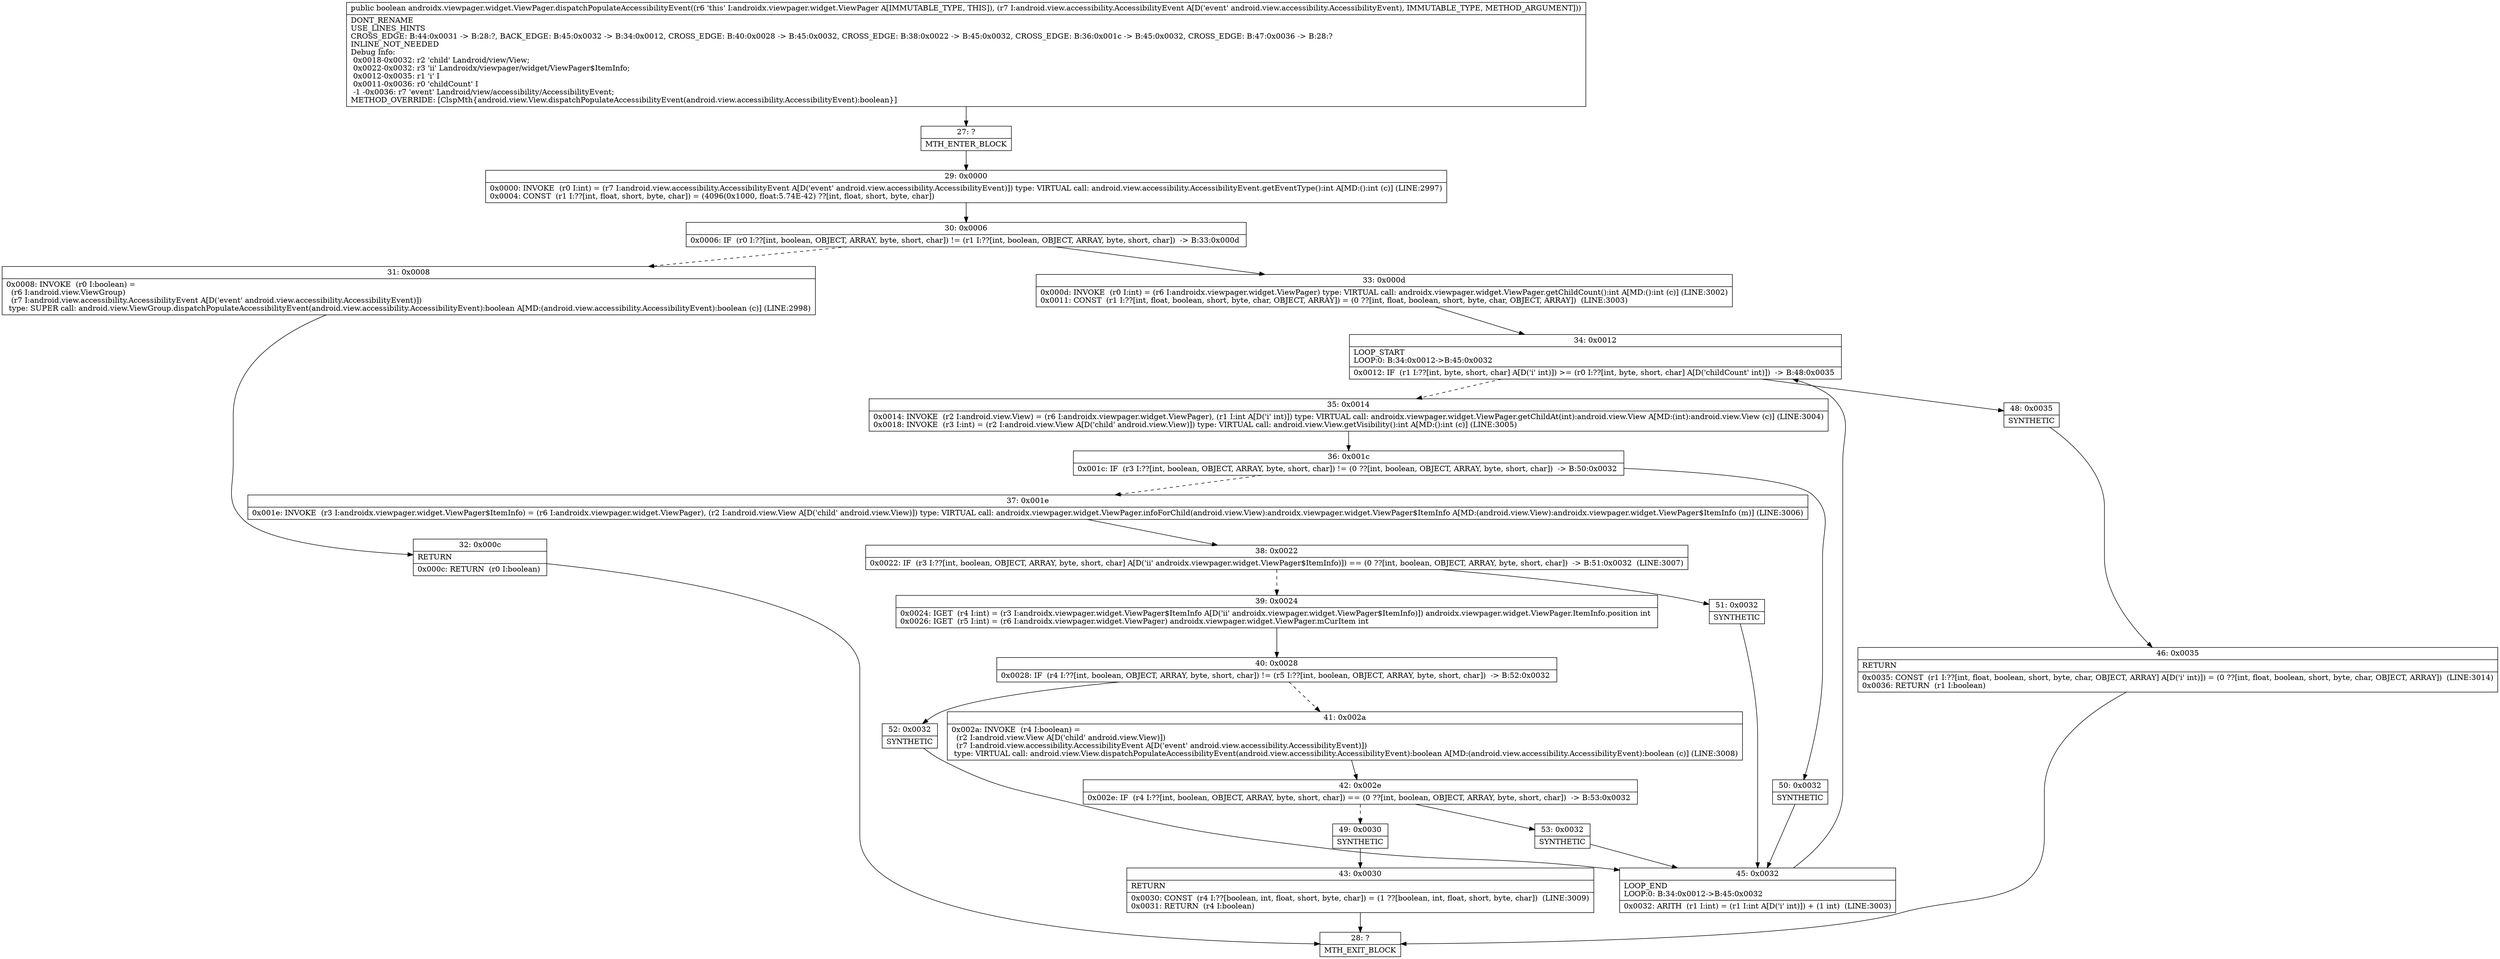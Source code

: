 digraph "CFG forandroidx.viewpager.widget.ViewPager.dispatchPopulateAccessibilityEvent(Landroid\/view\/accessibility\/AccessibilityEvent;)Z" {
Node_27 [shape=record,label="{27\:\ ?|MTH_ENTER_BLOCK\l}"];
Node_29 [shape=record,label="{29\:\ 0x0000|0x0000: INVOKE  (r0 I:int) = (r7 I:android.view.accessibility.AccessibilityEvent A[D('event' android.view.accessibility.AccessibilityEvent)]) type: VIRTUAL call: android.view.accessibility.AccessibilityEvent.getEventType():int A[MD:():int (c)] (LINE:2997)\l0x0004: CONST  (r1 I:??[int, float, short, byte, char]) = (4096(0x1000, float:5.74E\-42) ??[int, float, short, byte, char]) \l}"];
Node_30 [shape=record,label="{30\:\ 0x0006|0x0006: IF  (r0 I:??[int, boolean, OBJECT, ARRAY, byte, short, char]) != (r1 I:??[int, boolean, OBJECT, ARRAY, byte, short, char])  \-\> B:33:0x000d \l}"];
Node_31 [shape=record,label="{31\:\ 0x0008|0x0008: INVOKE  (r0 I:boolean) = \l  (r6 I:android.view.ViewGroup)\l  (r7 I:android.view.accessibility.AccessibilityEvent A[D('event' android.view.accessibility.AccessibilityEvent)])\l type: SUPER call: android.view.ViewGroup.dispatchPopulateAccessibilityEvent(android.view.accessibility.AccessibilityEvent):boolean A[MD:(android.view.accessibility.AccessibilityEvent):boolean (c)] (LINE:2998)\l}"];
Node_32 [shape=record,label="{32\:\ 0x000c|RETURN\l|0x000c: RETURN  (r0 I:boolean) \l}"];
Node_28 [shape=record,label="{28\:\ ?|MTH_EXIT_BLOCK\l}"];
Node_33 [shape=record,label="{33\:\ 0x000d|0x000d: INVOKE  (r0 I:int) = (r6 I:androidx.viewpager.widget.ViewPager) type: VIRTUAL call: androidx.viewpager.widget.ViewPager.getChildCount():int A[MD:():int (c)] (LINE:3002)\l0x0011: CONST  (r1 I:??[int, float, boolean, short, byte, char, OBJECT, ARRAY]) = (0 ??[int, float, boolean, short, byte, char, OBJECT, ARRAY])  (LINE:3003)\l}"];
Node_34 [shape=record,label="{34\:\ 0x0012|LOOP_START\lLOOP:0: B:34:0x0012\-\>B:45:0x0032\l|0x0012: IF  (r1 I:??[int, byte, short, char] A[D('i' int)]) \>= (r0 I:??[int, byte, short, char] A[D('childCount' int)])  \-\> B:48:0x0035 \l}"];
Node_35 [shape=record,label="{35\:\ 0x0014|0x0014: INVOKE  (r2 I:android.view.View) = (r6 I:androidx.viewpager.widget.ViewPager), (r1 I:int A[D('i' int)]) type: VIRTUAL call: androidx.viewpager.widget.ViewPager.getChildAt(int):android.view.View A[MD:(int):android.view.View (c)] (LINE:3004)\l0x0018: INVOKE  (r3 I:int) = (r2 I:android.view.View A[D('child' android.view.View)]) type: VIRTUAL call: android.view.View.getVisibility():int A[MD:():int (c)] (LINE:3005)\l}"];
Node_36 [shape=record,label="{36\:\ 0x001c|0x001c: IF  (r3 I:??[int, boolean, OBJECT, ARRAY, byte, short, char]) != (0 ??[int, boolean, OBJECT, ARRAY, byte, short, char])  \-\> B:50:0x0032 \l}"];
Node_37 [shape=record,label="{37\:\ 0x001e|0x001e: INVOKE  (r3 I:androidx.viewpager.widget.ViewPager$ItemInfo) = (r6 I:androidx.viewpager.widget.ViewPager), (r2 I:android.view.View A[D('child' android.view.View)]) type: VIRTUAL call: androidx.viewpager.widget.ViewPager.infoForChild(android.view.View):androidx.viewpager.widget.ViewPager$ItemInfo A[MD:(android.view.View):androidx.viewpager.widget.ViewPager$ItemInfo (m)] (LINE:3006)\l}"];
Node_38 [shape=record,label="{38\:\ 0x0022|0x0022: IF  (r3 I:??[int, boolean, OBJECT, ARRAY, byte, short, char] A[D('ii' androidx.viewpager.widget.ViewPager$ItemInfo)]) == (0 ??[int, boolean, OBJECT, ARRAY, byte, short, char])  \-\> B:51:0x0032  (LINE:3007)\l}"];
Node_39 [shape=record,label="{39\:\ 0x0024|0x0024: IGET  (r4 I:int) = (r3 I:androidx.viewpager.widget.ViewPager$ItemInfo A[D('ii' androidx.viewpager.widget.ViewPager$ItemInfo)]) androidx.viewpager.widget.ViewPager.ItemInfo.position int \l0x0026: IGET  (r5 I:int) = (r6 I:androidx.viewpager.widget.ViewPager) androidx.viewpager.widget.ViewPager.mCurItem int \l}"];
Node_40 [shape=record,label="{40\:\ 0x0028|0x0028: IF  (r4 I:??[int, boolean, OBJECT, ARRAY, byte, short, char]) != (r5 I:??[int, boolean, OBJECT, ARRAY, byte, short, char])  \-\> B:52:0x0032 \l}"];
Node_41 [shape=record,label="{41\:\ 0x002a|0x002a: INVOKE  (r4 I:boolean) = \l  (r2 I:android.view.View A[D('child' android.view.View)])\l  (r7 I:android.view.accessibility.AccessibilityEvent A[D('event' android.view.accessibility.AccessibilityEvent)])\l type: VIRTUAL call: android.view.View.dispatchPopulateAccessibilityEvent(android.view.accessibility.AccessibilityEvent):boolean A[MD:(android.view.accessibility.AccessibilityEvent):boolean (c)] (LINE:3008)\l}"];
Node_42 [shape=record,label="{42\:\ 0x002e|0x002e: IF  (r4 I:??[int, boolean, OBJECT, ARRAY, byte, short, char]) == (0 ??[int, boolean, OBJECT, ARRAY, byte, short, char])  \-\> B:53:0x0032 \l}"];
Node_49 [shape=record,label="{49\:\ 0x0030|SYNTHETIC\l}"];
Node_43 [shape=record,label="{43\:\ 0x0030|RETURN\l|0x0030: CONST  (r4 I:??[boolean, int, float, short, byte, char]) = (1 ??[boolean, int, float, short, byte, char])  (LINE:3009)\l0x0031: RETURN  (r4 I:boolean) \l}"];
Node_53 [shape=record,label="{53\:\ 0x0032|SYNTHETIC\l}"];
Node_45 [shape=record,label="{45\:\ 0x0032|LOOP_END\lLOOP:0: B:34:0x0012\-\>B:45:0x0032\l|0x0032: ARITH  (r1 I:int) = (r1 I:int A[D('i' int)]) + (1 int)  (LINE:3003)\l}"];
Node_52 [shape=record,label="{52\:\ 0x0032|SYNTHETIC\l}"];
Node_51 [shape=record,label="{51\:\ 0x0032|SYNTHETIC\l}"];
Node_50 [shape=record,label="{50\:\ 0x0032|SYNTHETIC\l}"];
Node_48 [shape=record,label="{48\:\ 0x0035|SYNTHETIC\l}"];
Node_46 [shape=record,label="{46\:\ 0x0035|RETURN\l|0x0035: CONST  (r1 I:??[int, float, boolean, short, byte, char, OBJECT, ARRAY] A[D('i' int)]) = (0 ??[int, float, boolean, short, byte, char, OBJECT, ARRAY])  (LINE:3014)\l0x0036: RETURN  (r1 I:boolean) \l}"];
MethodNode[shape=record,label="{public boolean androidx.viewpager.widget.ViewPager.dispatchPopulateAccessibilityEvent((r6 'this' I:androidx.viewpager.widget.ViewPager A[IMMUTABLE_TYPE, THIS]), (r7 I:android.view.accessibility.AccessibilityEvent A[D('event' android.view.accessibility.AccessibilityEvent), IMMUTABLE_TYPE, METHOD_ARGUMENT]))  | DONT_RENAME\lUSE_LINES_HINTS\lCROSS_EDGE: B:44:0x0031 \-\> B:28:?, BACK_EDGE: B:45:0x0032 \-\> B:34:0x0012, CROSS_EDGE: B:40:0x0028 \-\> B:45:0x0032, CROSS_EDGE: B:38:0x0022 \-\> B:45:0x0032, CROSS_EDGE: B:36:0x001c \-\> B:45:0x0032, CROSS_EDGE: B:47:0x0036 \-\> B:28:?\lINLINE_NOT_NEEDED\lDebug Info:\l  0x0018\-0x0032: r2 'child' Landroid\/view\/View;\l  0x0022\-0x0032: r3 'ii' Landroidx\/viewpager\/widget\/ViewPager$ItemInfo;\l  0x0012\-0x0035: r1 'i' I\l  0x0011\-0x0036: r0 'childCount' I\l  \-1 \-0x0036: r7 'event' Landroid\/view\/accessibility\/AccessibilityEvent;\lMETHOD_OVERRIDE: [ClspMth\{android.view.View.dispatchPopulateAccessibilityEvent(android.view.accessibility.AccessibilityEvent):boolean\}]\l}"];
MethodNode -> Node_27;Node_27 -> Node_29;
Node_29 -> Node_30;
Node_30 -> Node_31[style=dashed];
Node_30 -> Node_33;
Node_31 -> Node_32;
Node_32 -> Node_28;
Node_33 -> Node_34;
Node_34 -> Node_35[style=dashed];
Node_34 -> Node_48;
Node_35 -> Node_36;
Node_36 -> Node_37[style=dashed];
Node_36 -> Node_50;
Node_37 -> Node_38;
Node_38 -> Node_39[style=dashed];
Node_38 -> Node_51;
Node_39 -> Node_40;
Node_40 -> Node_41[style=dashed];
Node_40 -> Node_52;
Node_41 -> Node_42;
Node_42 -> Node_49[style=dashed];
Node_42 -> Node_53;
Node_49 -> Node_43;
Node_43 -> Node_28;
Node_53 -> Node_45;
Node_45 -> Node_34;
Node_52 -> Node_45;
Node_51 -> Node_45;
Node_50 -> Node_45;
Node_48 -> Node_46;
Node_46 -> Node_28;
}

